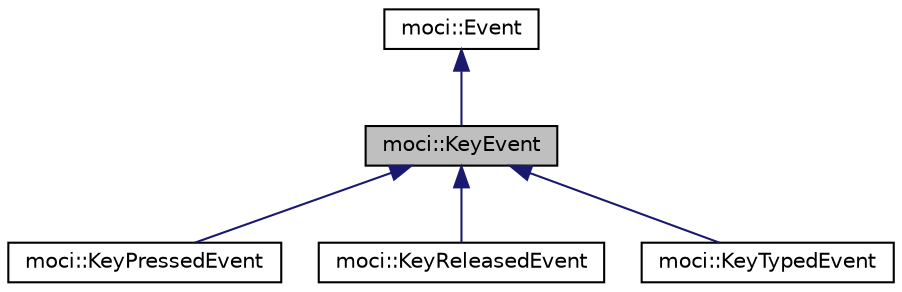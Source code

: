 digraph "moci::KeyEvent"
{
 // INTERACTIVE_SVG=YES
  edge [fontname="Helvetica",fontsize="10",labelfontname="Helvetica",labelfontsize="10"];
  node [fontname="Helvetica",fontsize="10",shape=record];
  Node0 [label="moci::KeyEvent",height=0.2,width=0.4,color="black", fillcolor="grey75", style="filled", fontcolor="black"];
  Node1 -> Node0 [dir="back",color="midnightblue",fontsize="10",style="solid",fontname="Helvetica"];
  Node1 [label="moci::Event",height=0.2,width=0.4,color="black", fillcolor="white", style="filled",URL="$classmoci_1_1Event.html"];
  Node0 -> Node2 [dir="back",color="midnightblue",fontsize="10",style="solid",fontname="Helvetica"];
  Node2 [label="moci::KeyPressedEvent",height=0.2,width=0.4,color="black", fillcolor="white", style="filled",URL="$classmoci_1_1KeyPressedEvent.html"];
  Node0 -> Node3 [dir="back",color="midnightblue",fontsize="10",style="solid",fontname="Helvetica"];
  Node3 [label="moci::KeyReleasedEvent",height=0.2,width=0.4,color="black", fillcolor="white", style="filled",URL="$classmoci_1_1KeyReleasedEvent.html"];
  Node0 -> Node4 [dir="back",color="midnightblue",fontsize="10",style="solid",fontname="Helvetica"];
  Node4 [label="moci::KeyTypedEvent",height=0.2,width=0.4,color="black", fillcolor="white", style="filled",URL="$classmoci_1_1KeyTypedEvent.html"];
}
